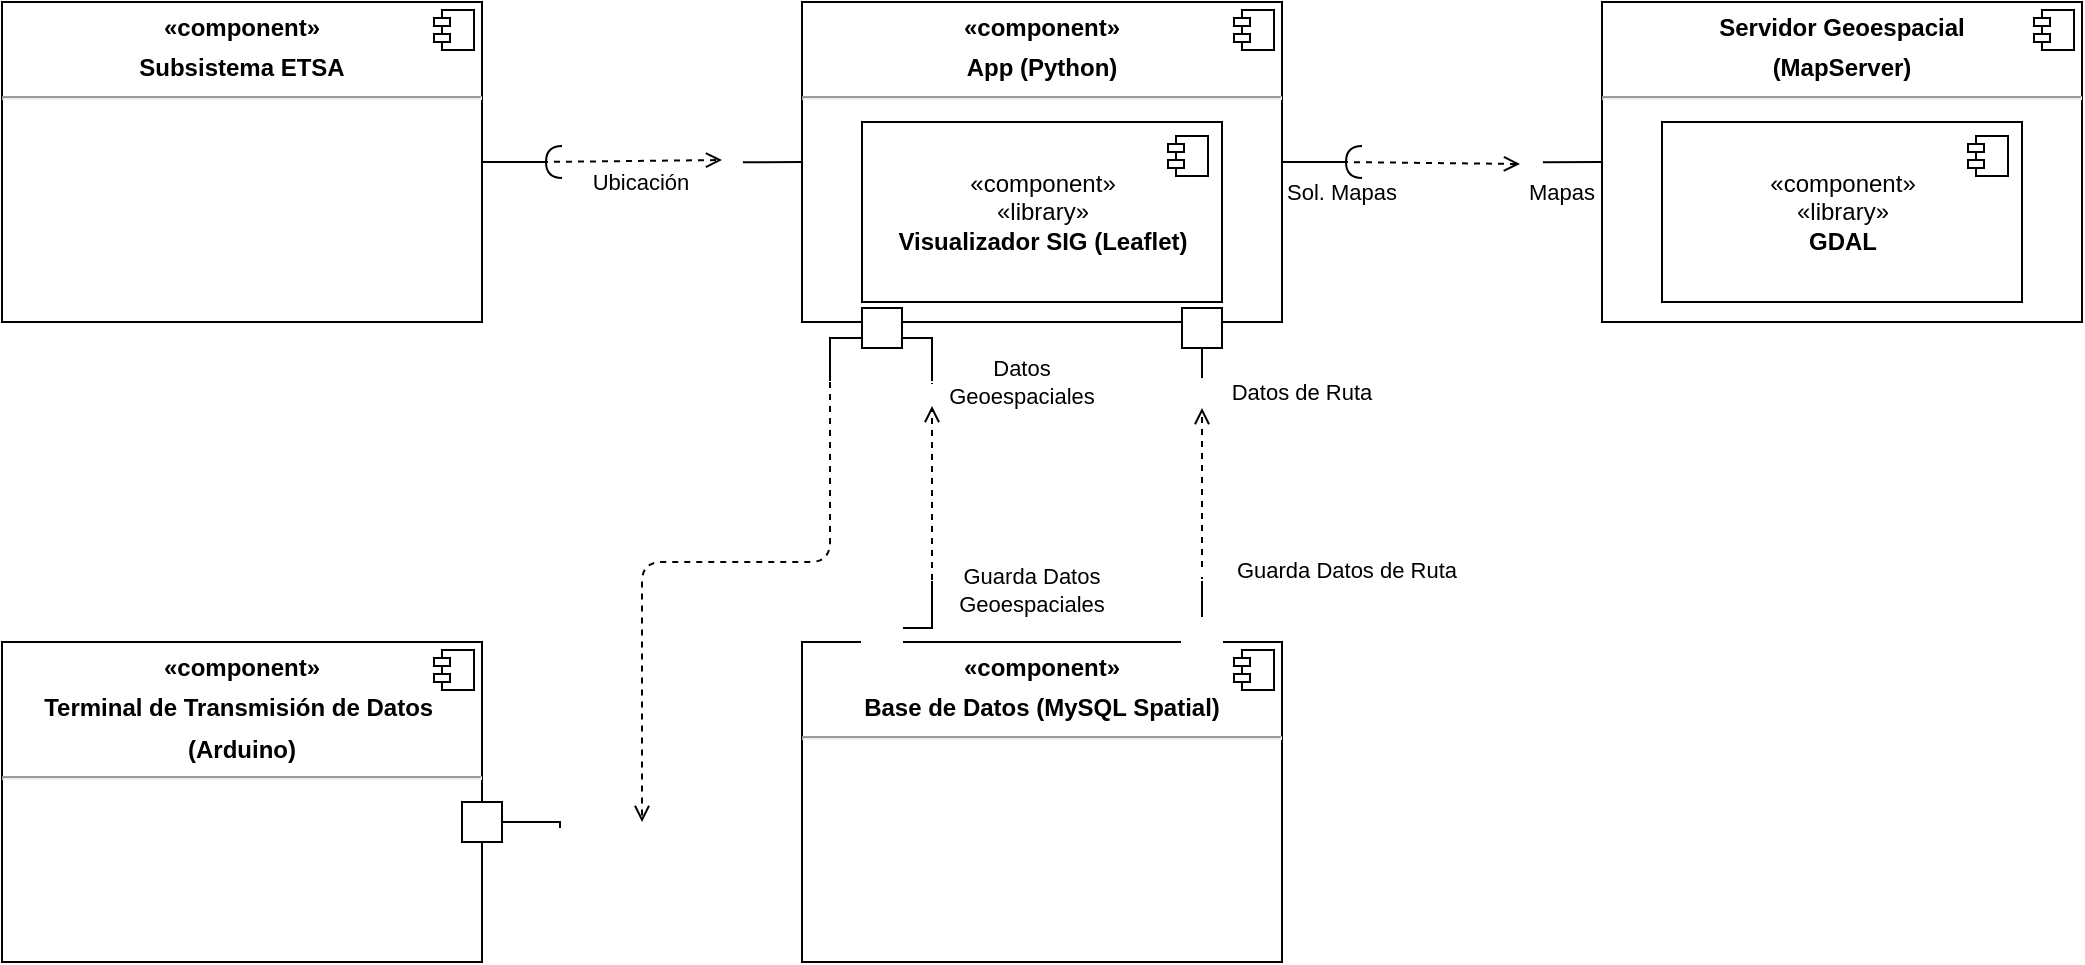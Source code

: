 <mxfile version="14.7.8" type="github">
  <diagram id="MdKtoK_RENReXs82-K8u" name="Page-1">
    <mxGraphModel dx="1067" dy="571" grid="1" gridSize="10" guides="1" tooltips="1" connect="1" arrows="1" fold="1" page="1" pageScale="1" pageWidth="1169" pageHeight="827" math="0" shadow="0">
      <root>
        <mxCell id="0" />
        <mxCell id="1" parent="0" />
        <mxCell id="WDur1Cv2T1Mm-qldrju6-5" value="&lt;p style=&quot;margin: 0px ; margin-top: 6px ; text-align: center&quot;&gt;&lt;b&gt;«component»&lt;/b&gt;&lt;/p&gt;&lt;p style=&quot;margin: 0px ; margin-top: 6px ; text-align: center&quot;&gt;&lt;b&gt;Subsistema ETSA&lt;/b&gt;&lt;/p&gt;&lt;hr&gt;&lt;p style=&quot;margin: 0px ; margin-left: 8px&quot;&gt;&lt;br&gt;&lt;/p&gt;" style="align=left;overflow=fill;html=1;dropTarget=0;" parent="1" vertex="1">
          <mxGeometry x="40" y="120" width="240" height="160" as="geometry" />
        </mxCell>
        <mxCell id="WDur1Cv2T1Mm-qldrju6-6" value="" style="shape=component;jettyWidth=8;jettyHeight=4;" parent="WDur1Cv2T1Mm-qldrju6-5" vertex="1">
          <mxGeometry x="1" width="20" height="20" relative="1" as="geometry">
            <mxPoint x="-24" y="4" as="offset" />
          </mxGeometry>
        </mxCell>
        <mxCell id="9fyUYvFx3Kznos_2-3Rt-22" value="&lt;p style=&quot;margin: 0px ; margin-top: 6px ; text-align: center&quot;&gt;&lt;b&gt;«component»&lt;/b&gt;&lt;/p&gt;&lt;p style=&quot;margin: 0px ; margin-top: 6px ; text-align: center&quot;&gt;&lt;b&gt;Base de Datos (MySQL Spatial)&lt;/b&gt;&lt;/p&gt;&lt;hr&gt;&lt;p style=&quot;margin: 0px ; margin-left: 8px&quot;&gt;&lt;br&gt;&lt;/p&gt;" style="align=left;overflow=fill;html=1;dropTarget=0;" parent="1" vertex="1">
          <mxGeometry x="440" y="440" width="240" height="160" as="geometry" />
        </mxCell>
        <mxCell id="9fyUYvFx3Kznos_2-3Rt-23" value="" style="shape=component;jettyWidth=8;jettyHeight=4;" parent="9fyUYvFx3Kznos_2-3Rt-22" vertex="1">
          <mxGeometry x="1" width="20" height="20" relative="1" as="geometry">
            <mxPoint x="-24" y="4" as="offset" />
          </mxGeometry>
        </mxCell>
        <mxCell id="Vn89j9QbeQXNIy0E9jME-1" value="&lt;p style=&quot;margin: 0px ; margin-top: 6px ; text-align: center&quot;&gt;&lt;b&gt;Servidor Geoespacial&lt;/b&gt;&lt;/p&gt;&lt;p style=&quot;margin: 0px ; margin-top: 6px ; text-align: center&quot;&gt;&lt;b&gt;(MapServer)&lt;/b&gt;&lt;/p&gt;&lt;hr&gt;&lt;p style=&quot;margin: 0px ; margin-left: 8px&quot;&gt;&lt;br&gt;&lt;/p&gt;" style="align=left;overflow=fill;html=1;dropTarget=0;" parent="1" vertex="1">
          <mxGeometry x="840" y="120" width="240" height="160" as="geometry" />
        </mxCell>
        <mxCell id="Vn89j9QbeQXNIy0E9jME-2" value="" style="shape=component;jettyWidth=8;jettyHeight=4;" parent="Vn89j9QbeQXNIy0E9jME-1" vertex="1">
          <mxGeometry x="1" width="20" height="20" relative="1" as="geometry">
            <mxPoint x="-24" y="4" as="offset" />
          </mxGeometry>
        </mxCell>
        <mxCell id="AIxXi7Lmv9cS9lSX1KLY-20" value="" style="group" vertex="1" connectable="0" parent="1">
          <mxGeometry x="440" y="120" width="240" height="160" as="geometry" />
        </mxCell>
        <mxCell id="AIxXi7Lmv9cS9lSX1KLY-16" value="&lt;p style=&quot;margin: 0px ; margin-top: 6px ; text-align: center&quot;&gt;&lt;b&gt;«component»&lt;/b&gt;&lt;/p&gt;&lt;p style=&quot;margin: 0px ; margin-top: 6px ; text-align: center&quot;&gt;&lt;b&gt;App (Python)&lt;/b&gt;&lt;/p&gt;&lt;hr&gt;&lt;p style=&quot;margin: 0px ; margin-left: 8px&quot;&gt;&lt;br&gt;&lt;/p&gt;" style="align=left;overflow=fill;html=1;dropTarget=0;" vertex="1" parent="AIxXi7Lmv9cS9lSX1KLY-20">
          <mxGeometry width="240" height="160" as="geometry" />
        </mxCell>
        <mxCell id="AIxXi7Lmv9cS9lSX1KLY-17" value="" style="shape=component;jettyWidth=8;jettyHeight=4;" vertex="1" parent="AIxXi7Lmv9cS9lSX1KLY-16">
          <mxGeometry x="1" width="20" height="20" relative="1" as="geometry">
            <mxPoint x="-24" y="4" as="offset" />
          </mxGeometry>
        </mxCell>
        <mxCell id="AIxXi7Lmv9cS9lSX1KLY-14" value="«component»&lt;br&gt;«library»&lt;br&gt;&lt;b&gt;Visualizador SIG (Leaflet)&lt;/b&gt;" style="html=1;dropTarget=0;" vertex="1" parent="AIxXi7Lmv9cS9lSX1KLY-20">
          <mxGeometry x="30" y="60" width="180" height="90" as="geometry" />
        </mxCell>
        <mxCell id="AIxXi7Lmv9cS9lSX1KLY-15" value="" style="shape=module;jettyWidth=8;jettyHeight=4;" vertex="1" parent="AIxXi7Lmv9cS9lSX1KLY-14">
          <mxGeometry x="1" width="20" height="20" relative="1" as="geometry">
            <mxPoint x="-27" y="7" as="offset" />
          </mxGeometry>
        </mxCell>
        <mxCell id="AIxXi7Lmv9cS9lSX1KLY-21" value="«component»&lt;br&gt;«library»&lt;br&gt;&lt;b&gt;GDAL&lt;/b&gt;" style="html=1;dropTarget=0;" vertex="1" parent="1">
          <mxGeometry x="870" y="180" width="180" height="90" as="geometry" />
        </mxCell>
        <mxCell id="AIxXi7Lmv9cS9lSX1KLY-22" value="" style="shape=module;jettyWidth=8;jettyHeight=4;" vertex="1" parent="AIxXi7Lmv9cS9lSX1KLY-21">
          <mxGeometry x="1" width="20" height="20" relative="1" as="geometry">
            <mxPoint x="-27" y="7" as="offset" />
          </mxGeometry>
        </mxCell>
        <mxCell id="AIxXi7Lmv9cS9lSX1KLY-23" value="&lt;p style=&quot;margin: 0px ; margin-top: 6px ; text-align: center&quot;&gt;&lt;b&gt;«component»&lt;/b&gt;&lt;/p&gt;&lt;p style=&quot;margin: 0px ; margin-top: 6px ; text-align: center&quot;&gt;&lt;b&gt;Terminal de Transmisión de Datos&amp;nbsp;&lt;/b&gt;&lt;/p&gt;&lt;p style=&quot;margin: 0px ; margin-top: 6px ; text-align: center&quot;&gt;&lt;b&gt;(Arduino)&lt;/b&gt;&lt;/p&gt;&lt;hr&gt;&lt;p style=&quot;margin: 0px ; margin-left: 8px&quot;&gt;&lt;br&gt;&lt;/p&gt;" style="align=left;overflow=fill;html=1;dropTarget=0;" vertex="1" parent="1">
          <mxGeometry x="40" y="440" width="240" height="160" as="geometry" />
        </mxCell>
        <mxCell id="AIxXi7Lmv9cS9lSX1KLY-24" value="" style="shape=component;jettyWidth=8;jettyHeight=4;" vertex="1" parent="AIxXi7Lmv9cS9lSX1KLY-23">
          <mxGeometry x="1" width="20" height="20" relative="1" as="geometry">
            <mxPoint x="-24" y="4" as="offset" />
          </mxGeometry>
        </mxCell>
        <mxCell id="AIxXi7Lmv9cS9lSX1KLY-51" value="" style="rounded=0;orthogonalLoop=1;jettySize=auto;html=1;endArrow=none;endFill=0;exitX=0;exitY=0.5;exitDx=0;exitDy=0;" edge="1" target="AIxXi7Lmv9cS9lSX1KLY-53" parent="1" source="Vn89j9QbeQXNIy0E9jME-1">
          <mxGeometry relative="1" as="geometry">
            <mxPoint x="720" y="355" as="sourcePoint" />
          </mxGeometry>
        </mxCell>
        <mxCell id="AIxXi7Lmv9cS9lSX1KLY-52" value="" style="rounded=0;orthogonalLoop=1;jettySize=auto;html=1;endArrow=halfCircle;endFill=0;endSize=6;strokeWidth=1;exitX=1;exitY=0.5;exitDx=0;exitDy=0;" edge="1" parent="1" source="AIxXi7Lmv9cS9lSX1KLY-16">
          <mxGeometry relative="1" as="geometry">
            <mxPoint x="760" y="355" as="sourcePoint" />
            <mxPoint x="720" y="200" as="targetPoint" />
          </mxGeometry>
        </mxCell>
        <mxCell id="AIxXi7Lmv9cS9lSX1KLY-53" value="" style="ellipse;whiteSpace=wrap;html=1;fontFamily=Helvetica;fontSize=12;fontColor=#000000;align=center;points=[];aspect=fixed;resizable=0;fillColor=none;strokeColor=#FFFFFF;" vertex="1" parent="1">
          <mxGeometry x="800" y="195" width="10" height="10" as="geometry" />
        </mxCell>
        <mxCell id="AIxXi7Lmv9cS9lSX1KLY-39" value="" style="rounded=0;orthogonalLoop=1;jettySize=auto;html=1;endArrow=none;endFill=0;exitX=0;exitY=0.5;exitDx=0;exitDy=0;" edge="1" target="AIxXi7Lmv9cS9lSX1KLY-41" parent="1" source="AIxXi7Lmv9cS9lSX1KLY-16">
          <mxGeometry x="310" y="195" as="geometry">
            <mxPoint x="30" y="60" as="sourcePoint" />
          </mxGeometry>
        </mxCell>
        <mxCell id="AIxXi7Lmv9cS9lSX1KLY-40" value="" style="rounded=0;orthogonalLoop=1;jettySize=auto;html=1;endArrow=halfCircle;endFill=0;endSize=6;strokeWidth=1;exitX=1;exitY=0.5;exitDx=0;exitDy=0;" edge="1" parent="1" source="WDur1Cv2T1Mm-qldrju6-5">
          <mxGeometry x="310" y="195" as="geometry">
            <mxPoint x="380" y="255" as="sourcePoint" />
            <mxPoint x="320" y="200" as="targetPoint" />
          </mxGeometry>
        </mxCell>
        <mxCell id="AIxXi7Lmv9cS9lSX1KLY-41" value="" style="ellipse;whiteSpace=wrap;html=1;fontFamily=Helvetica;fontSize=12;fontColor=#000000;align=center;points=[];aspect=fixed;resizable=0;fillColor=none;strokeColor=#FFFFFF;" vertex="1" parent="1">
          <mxGeometry x="400" y="195" width="10" height="10" as="geometry" />
        </mxCell>
        <mxCell id="AIxXi7Lmv9cS9lSX1KLY-43" value="" style="endArrow=open;html=1;dashed=1;endFill=0;entryX=0;entryY=0.4;entryDx=0;entryDy=0;entryPerimeter=0;" edge="1" parent="1" target="AIxXi7Lmv9cS9lSX1KLY-41">
          <mxGeometry x="310" y="195" width="50" height="50" as="geometry">
            <mxPoint x="310" y="200" as="sourcePoint" />
            <mxPoint x="380" y="199" as="targetPoint" />
          </mxGeometry>
        </mxCell>
        <mxCell id="AIxXi7Lmv9cS9lSX1KLY-44" value="Ubicación" style="edgeLabel;html=1;align=center;verticalAlign=middle;resizable=0;points=[];" vertex="1" connectable="0" parent="AIxXi7Lmv9cS9lSX1KLY-43">
          <mxGeometry x="0.304" relative="1" as="geometry">
            <mxPoint x="-10" y="10" as="offset" />
          </mxGeometry>
        </mxCell>
        <mxCell id="AIxXi7Lmv9cS9lSX1KLY-60" value="" style="endArrow=open;html=1;dashed=1;endFill=0;entryX=-0.1;entryY=0.6;entryDx=0;entryDy=0;entryPerimeter=0;" edge="1" parent="1" target="AIxXi7Lmv9cS9lSX1KLY-53">
          <mxGeometry x="720" y="245" width="50" height="50" as="geometry">
            <mxPoint x="710" y="200" as="sourcePoint" />
            <mxPoint x="812" y="250" as="targetPoint" />
          </mxGeometry>
        </mxCell>
        <mxCell id="AIxXi7Lmv9cS9lSX1KLY-62" value="Mapas" style="text;html=1;strokeColor=none;fillColor=none;align=center;verticalAlign=middle;whiteSpace=wrap;rounded=0;fontSize=11;" vertex="1" parent="1">
          <mxGeometry x="800" y="205" width="40" height="20" as="geometry" />
        </mxCell>
        <mxCell id="AIxXi7Lmv9cS9lSX1KLY-63" value="Sol. Mapas" style="text;html=1;strokeColor=none;fillColor=none;align=center;verticalAlign=middle;whiteSpace=wrap;rounded=0;fontSize=11;" vertex="1" parent="1">
          <mxGeometry x="670" y="205" width="80" height="20" as="geometry" />
        </mxCell>
        <mxCell id="AIxXi7Lmv9cS9lSX1KLY-110" style="edgeStyle=orthogonalEdgeStyle;rounded=0;orthogonalLoop=1;jettySize=auto;html=1;exitX=0.5;exitY=1;exitDx=0;exitDy=0;entryX=0.4;entryY=-0.2;entryDx=0;entryDy=0;entryPerimeter=0;fontSize=11;endArrow=none;endFill=0;" edge="1" parent="1">
          <mxGeometry relative="1" as="geometry">
            <mxPoint x="641" y="293" as="sourcePoint" />
            <mxPoint x="640" y="308" as="targetPoint" />
          </mxGeometry>
        </mxCell>
        <mxCell id="AIxXi7Lmv9cS9lSX1KLY-76" value="" style="html=1;rounded=0;fontSize=11;" vertex="1" parent="1">
          <mxGeometry x="630" y="273" width="20" height="20" as="geometry" />
        </mxCell>
        <mxCell id="AIxXi7Lmv9cS9lSX1KLY-104" style="edgeStyle=orthogonalEdgeStyle;rounded=0;orthogonalLoop=1;jettySize=auto;html=1;exitX=0;exitY=0.75;exitDx=0;exitDy=0;entryX=1;entryY=0.5;entryDx=0;entryDy=0;entryPerimeter=0;fontSize=11;endArrow=none;endFill=0;" edge="1" parent="1" source="AIxXi7Lmv9cS9lSX1KLY-81" target="AIxXi7Lmv9cS9lSX1KLY-99">
          <mxGeometry relative="1" as="geometry" />
        </mxCell>
        <mxCell id="AIxXi7Lmv9cS9lSX1KLY-108" style="edgeStyle=orthogonalEdgeStyle;rounded=0;orthogonalLoop=1;jettySize=auto;html=1;exitX=1;exitY=0.75;exitDx=0;exitDy=0;entryX=0.5;entryY=0.1;entryDx=0;entryDy=0;entryPerimeter=0;fontSize=11;endArrow=none;endFill=0;" edge="1" parent="1" source="AIxXi7Lmv9cS9lSX1KLY-81" target="AIxXi7Lmv9cS9lSX1KLY-98">
          <mxGeometry relative="1" as="geometry" />
        </mxCell>
        <mxCell id="AIxXi7Lmv9cS9lSX1KLY-81" value="" style="html=1;rounded=0;fontSize=11;" vertex="1" parent="1">
          <mxGeometry x="470" y="273" width="20" height="20" as="geometry" />
        </mxCell>
        <mxCell id="AIxXi7Lmv9cS9lSX1KLY-97" value="" style="ellipse;whiteSpace=wrap;html=1;fontFamily=Helvetica;fontSize=12;fontColor=#000000;align=center;points=[];aspect=fixed;resizable=0;fillColor=none;strokeColor=#FFFFFF;" vertex="1" parent="1">
          <mxGeometry x="635" y="310" width="10" height="10" as="geometry" />
        </mxCell>
        <mxCell id="AIxXi7Lmv9cS9lSX1KLY-98" value="" style="ellipse;whiteSpace=wrap;html=1;fontFamily=Helvetica;fontSize=12;fontColor=#000000;align=center;points=[];aspect=fixed;resizable=0;fillColor=none;strokeColor=#FFFFFF;" vertex="1" parent="1">
          <mxGeometry x="500" y="310" width="10" height="10" as="geometry" />
        </mxCell>
        <mxCell id="AIxXi7Lmv9cS9lSX1KLY-99" value="" style="shape=requiredInterface;html=1;verticalLabelPosition=bottom;fontSize=11;strokeColor=#FFFFFF;fillColor=none;rotation=-90;" vertex="1" parent="1">
          <mxGeometry x="449" y="305" width="10" height="20" as="geometry" />
        </mxCell>
        <mxCell id="AIxXi7Lmv9cS9lSX1KLY-112" value="" style="endArrow=none;html=1;rounded=0;align=center;verticalAlign=top;endFill=0;labelBackgroundColor=none;endSize=2;fontSize=11;" edge="1" source="AIxXi7Lmv9cS9lSX1KLY-111" parent="1">
          <mxGeometry relative="1" as="geometry">
            <mxPoint x="640" y="407.5" as="targetPoint" />
          </mxGeometry>
        </mxCell>
        <mxCell id="AIxXi7Lmv9cS9lSX1KLY-114" value="" style="endArrow=open;html=1;dashed=1;endFill=0;entryX=0.5;entryY=1.3;entryDx=0;entryDy=0;entryPerimeter=0;" edge="1" parent="1" target="AIxXi7Lmv9cS9lSX1KLY-97">
          <mxGeometry x="680" y="366" width="50" height="50" as="geometry">
            <mxPoint x="640" y="402.5" as="sourcePoint" />
            <mxPoint x="770" y="370" as="targetPoint" />
          </mxGeometry>
        </mxCell>
        <mxCell id="AIxXi7Lmv9cS9lSX1KLY-111" value="" style="html=1;rounded=0;fontSize=11;strokeColor=#FFFFFF;" vertex="1" parent="1">
          <mxGeometry x="630" y="428" width="20" height="20" as="geometry" />
        </mxCell>
        <mxCell id="AIxXi7Lmv9cS9lSX1KLY-116" value="" style="shape=requiredInterface;html=1;verticalLabelPosition=bottom;fontSize=11;strokeColor=#FFFFFF;fillColor=none;rotation=90;" vertex="1" parent="1">
          <mxGeometry x="635" y="394" width="10" height="20" as="geometry" />
        </mxCell>
        <mxCell id="AIxXi7Lmv9cS9lSX1KLY-121" style="edgeStyle=orthogonalEdgeStyle;rounded=0;orthogonalLoop=1;jettySize=auto;html=1;exitX=1;exitY=0.25;exitDx=0;exitDy=0;entryX=1;entryY=0.5;entryDx=0;entryDy=0;entryPerimeter=0;fontSize=11;endArrow=none;endFill=0;" edge="1" parent="1" source="AIxXi7Lmv9cS9lSX1KLY-117" target="AIxXi7Lmv9cS9lSX1KLY-119">
          <mxGeometry relative="1" as="geometry" />
        </mxCell>
        <mxCell id="AIxXi7Lmv9cS9lSX1KLY-117" value="" style="html=1;rounded=0;fontSize=11;strokeColor=#FFFFFF;" vertex="1" parent="1">
          <mxGeometry x="470" y="428" width="20" height="20" as="geometry" />
        </mxCell>
        <mxCell id="AIxXi7Lmv9cS9lSX1KLY-120" style="edgeStyle=orthogonalEdgeStyle;rounded=0;orthogonalLoop=1;jettySize=auto;html=1;exitX=1;exitY=0.5;exitDx=0;exitDy=0;exitPerimeter=0;fontSize=11;endArrow=none;endFill=0;" edge="1" parent="1" source="AIxXi7Lmv9cS9lSX1KLY-119">
          <mxGeometry relative="1" as="geometry">
            <mxPoint x="505" y="420" as="targetPoint" />
          </mxGeometry>
        </mxCell>
        <mxCell id="AIxXi7Lmv9cS9lSX1KLY-119" value="" style="shape=requiredInterface;html=1;verticalLabelPosition=bottom;fontSize=11;strokeColor=#FFFFFF;fillColor=none;rotation=90;" vertex="1" parent="1">
          <mxGeometry x="500" y="394" width="10" height="20" as="geometry" />
        </mxCell>
        <mxCell id="AIxXi7Lmv9cS9lSX1KLY-122" value="" style="endArrow=open;html=1;dashed=1;endFill=0;entryX=0.5;entryY=1.2;entryDx=0;entryDy=0;entryPerimeter=0;exitX=1;exitY=0.5;exitDx=0;exitDy=0;exitPerimeter=0;" edge="1" parent="1" source="AIxXi7Lmv9cS9lSX1KLY-119" target="AIxXi7Lmv9cS9lSX1KLY-98">
          <mxGeometry x="690" y="376" width="50" height="50" as="geometry">
            <mxPoint x="650" y="412.5" as="sourcePoint" />
            <mxPoint x="650" y="333" as="targetPoint" />
          </mxGeometry>
        </mxCell>
        <mxCell id="AIxXi7Lmv9cS9lSX1KLY-123" value="Datos de Ruta" style="text;html=1;strokeColor=none;fillColor=none;align=center;verticalAlign=middle;whiteSpace=wrap;rounded=0;fontSize=11;" vertex="1" parent="1">
          <mxGeometry x="650" y="305" width="80" height="20" as="geometry" />
        </mxCell>
        <mxCell id="AIxXi7Lmv9cS9lSX1KLY-124" value="Guarda Datos de Ruta" style="text;html=1;strokeColor=none;fillColor=none;align=center;verticalAlign=middle;whiteSpace=wrap;rounded=0;fontSize=11;" vertex="1" parent="1">
          <mxGeometry x="650" y="394" width="125" height="20" as="geometry" />
        </mxCell>
        <mxCell id="AIxXi7Lmv9cS9lSX1KLY-125" value="Datos Geoespaciales" style="text;html=1;strokeColor=none;fillColor=none;align=center;verticalAlign=middle;whiteSpace=wrap;rounded=0;fontSize=11;" vertex="1" parent="1">
          <mxGeometry x="500" y="300" width="100" height="20" as="geometry" />
        </mxCell>
        <mxCell id="AIxXi7Lmv9cS9lSX1KLY-126" value="Guarda Datos Geoespaciales" style="text;html=1;strokeColor=none;fillColor=none;align=center;verticalAlign=middle;whiteSpace=wrap;rounded=0;fontSize=11;" vertex="1" parent="1">
          <mxGeometry x="510" y="404" width="90" height="20" as="geometry" />
        </mxCell>
        <mxCell id="AIxXi7Lmv9cS9lSX1KLY-129" style="edgeStyle=orthogonalEdgeStyle;rounded=0;orthogonalLoop=1;jettySize=auto;html=1;exitX=1;exitY=0.5;exitDx=0;exitDy=0;entryX=-0.1;entryY=0.8;entryDx=0;entryDy=0;entryPerimeter=0;fontSize=11;endArrow=none;endFill=0;" edge="1" parent="1" source="AIxXi7Lmv9cS9lSX1KLY-127" target="AIxXi7Lmv9cS9lSX1KLY-128">
          <mxGeometry relative="1" as="geometry" />
        </mxCell>
        <mxCell id="AIxXi7Lmv9cS9lSX1KLY-127" value="" style="html=1;rounded=0;fontSize=11;" vertex="1" parent="1">
          <mxGeometry x="270" y="520" width="20" height="20" as="geometry" />
        </mxCell>
        <mxCell id="AIxXi7Lmv9cS9lSX1KLY-128" value="" style="ellipse;whiteSpace=wrap;html=1;fontFamily=Helvetica;fontSize=12;fontColor=#000000;align=center;points=[];aspect=fixed;resizable=0;fillColor=none;strokeColor=#FFFFFF;" vertex="1" parent="1">
          <mxGeometry x="320" y="525" width="10" height="10" as="geometry" />
        </mxCell>
        <mxCell id="AIxXi7Lmv9cS9lSX1KLY-133" value="" style="endArrow=open;html=1;dashed=1;endFill=0;exitX=1;exitY=0.5;exitDx=0;exitDy=0;exitPerimeter=0;" edge="1" parent="1" source="AIxXi7Lmv9cS9lSX1KLY-99">
          <mxGeometry x="565" y="381" width="50" height="50" as="geometry">
            <mxPoint x="380" y="414" as="sourcePoint" />
            <mxPoint x="360" y="530" as="targetPoint" />
            <Array as="points">
              <mxPoint x="454" y="400" />
              <mxPoint x="360" y="400" />
            </Array>
          </mxGeometry>
        </mxCell>
      </root>
    </mxGraphModel>
  </diagram>
</mxfile>
